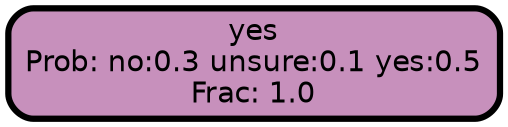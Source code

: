 graph Tree {
node [shape=box, style="filled, rounded",color="black",penwidth="3",fontcolor="black",                 fontname=helvetica] ;
graph [ranksep="0 equally", splines=straight,                 bgcolor=transparent, dpi=200] ;
edge [fontname=helvetica, color=black] ;
0 [label="yes
Prob: no:0.3 unsure:0.1 yes:0.5
Frac: 1.0", fillcolor="#c790bc"] ;
{rank = same;}}